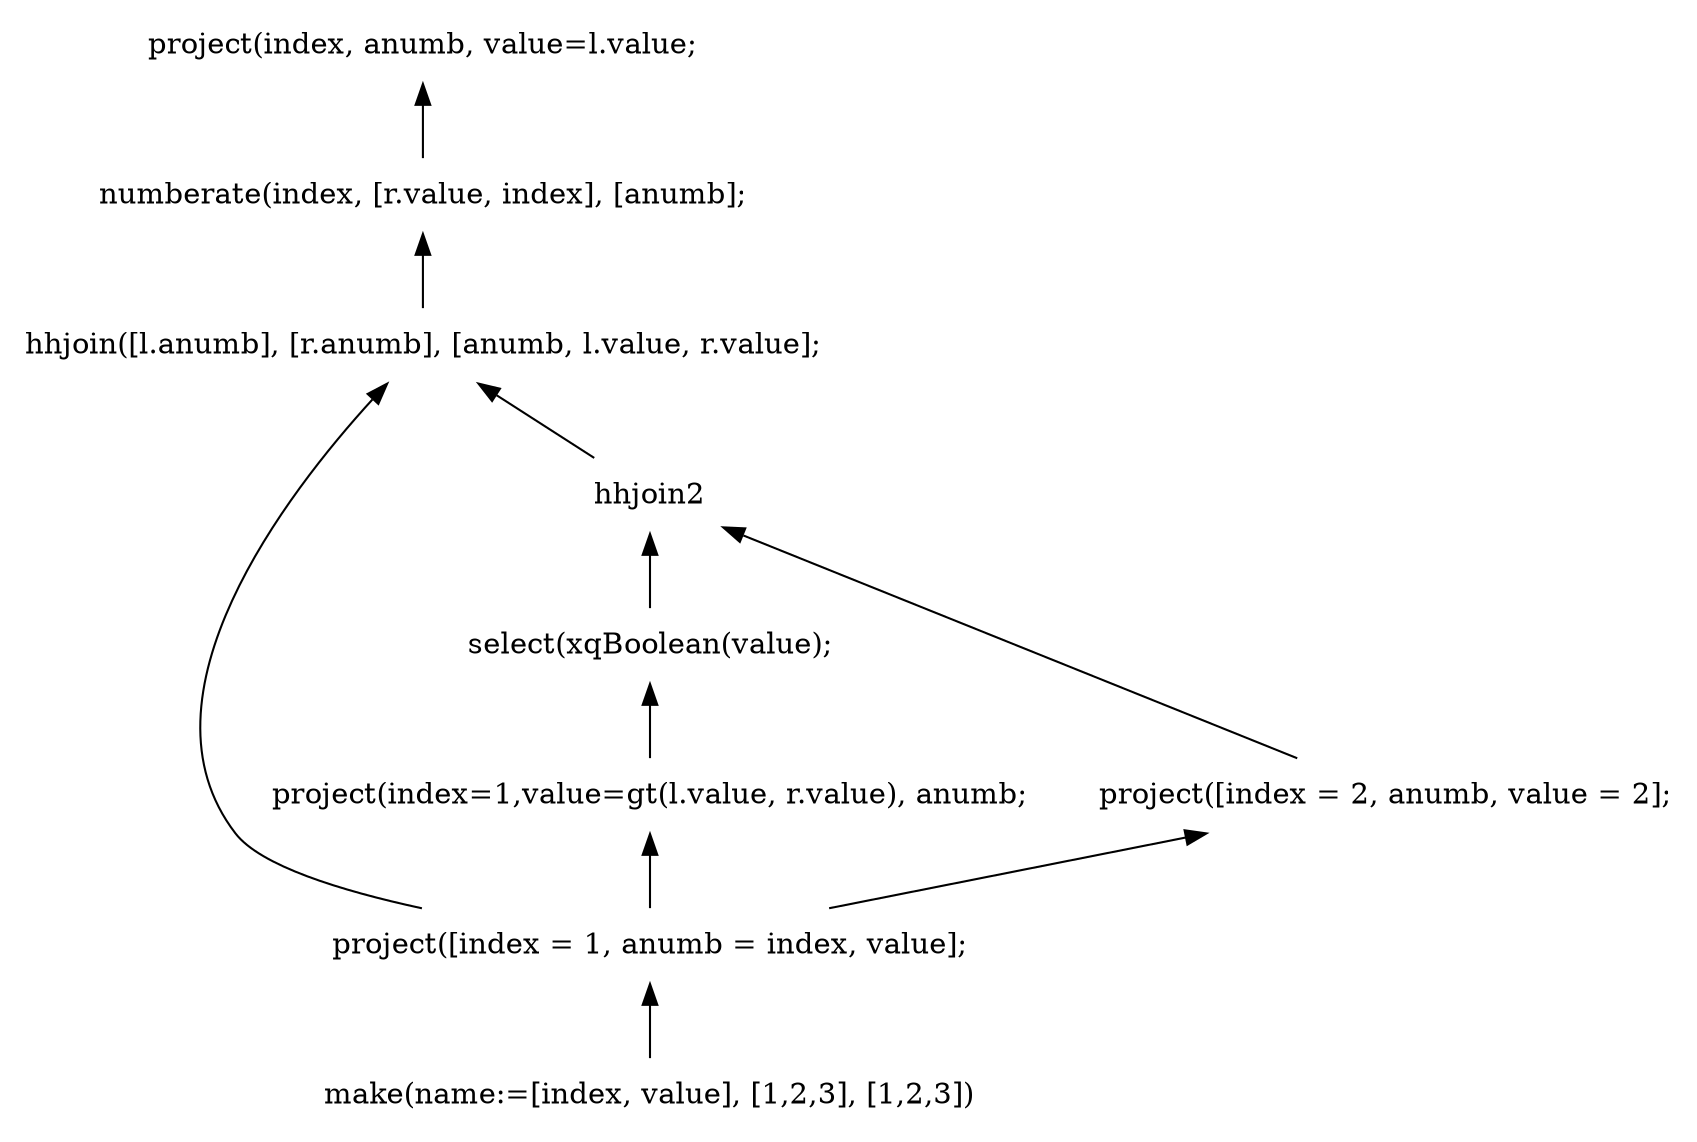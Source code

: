 digraph AST {
edge [color=black, dir=both, weight=1, fontcolor=black, fontname=Helvetica, arrowhead=none,arrowtail=normal]
node [shape=plaintext]

// DAGifying nodes
project123->make123;
make123 [label="make(name:=[index, value], [1,2,3], [1,2,3])"];
//make2 [label="make(name:=[index, value],[1],[2])"];
project123 [label="project([index = 1, anumb = index, value];"];
//project2 [label="project([index = 2, anumb = index, value];"];
//project2->make2;


// Ordinary nodes
project1 [label="project(index, anumb, value=l.value;"];
numberate1 [label="numberate(index, [r.value, index], [anumb];"];
hhjoin1 [label="hhjoin([l.anumb], [r.anumb], [anumb, l.value, r.value];"];
//hhjoin2 [label="hhjoin([],[], [l.value, anumb];"];

select1 [label="select(xqBoolean(value);"];
project5 [label="project(index=1,value=gt(l.value, r.value), anumb;"];
//hhjoin4 [label=" hhjoin([], [], [l.value, r.value, anumb];"];

project_compact [label="project([index = 2, anumb, value = 2];"]

//union1 [label="union(; , ,"]
//numberate2 [label="numberate(index,[sprIdx,index],[];"]

project1->numberate1
  numberate1->hhjoin1
    hhjoin1->hhjoin2
      hhjoin2->select1
        select1->project5
          project5->project123

      //hhjoin2->numberate2
        //numberate2->union1
        hhjoin2->project_compact
           project_compact->project123
//              project5->hhjoin4
//                hhjoin4->project123
//                hhjoin4->make2
    hhjoin1->project123
}
